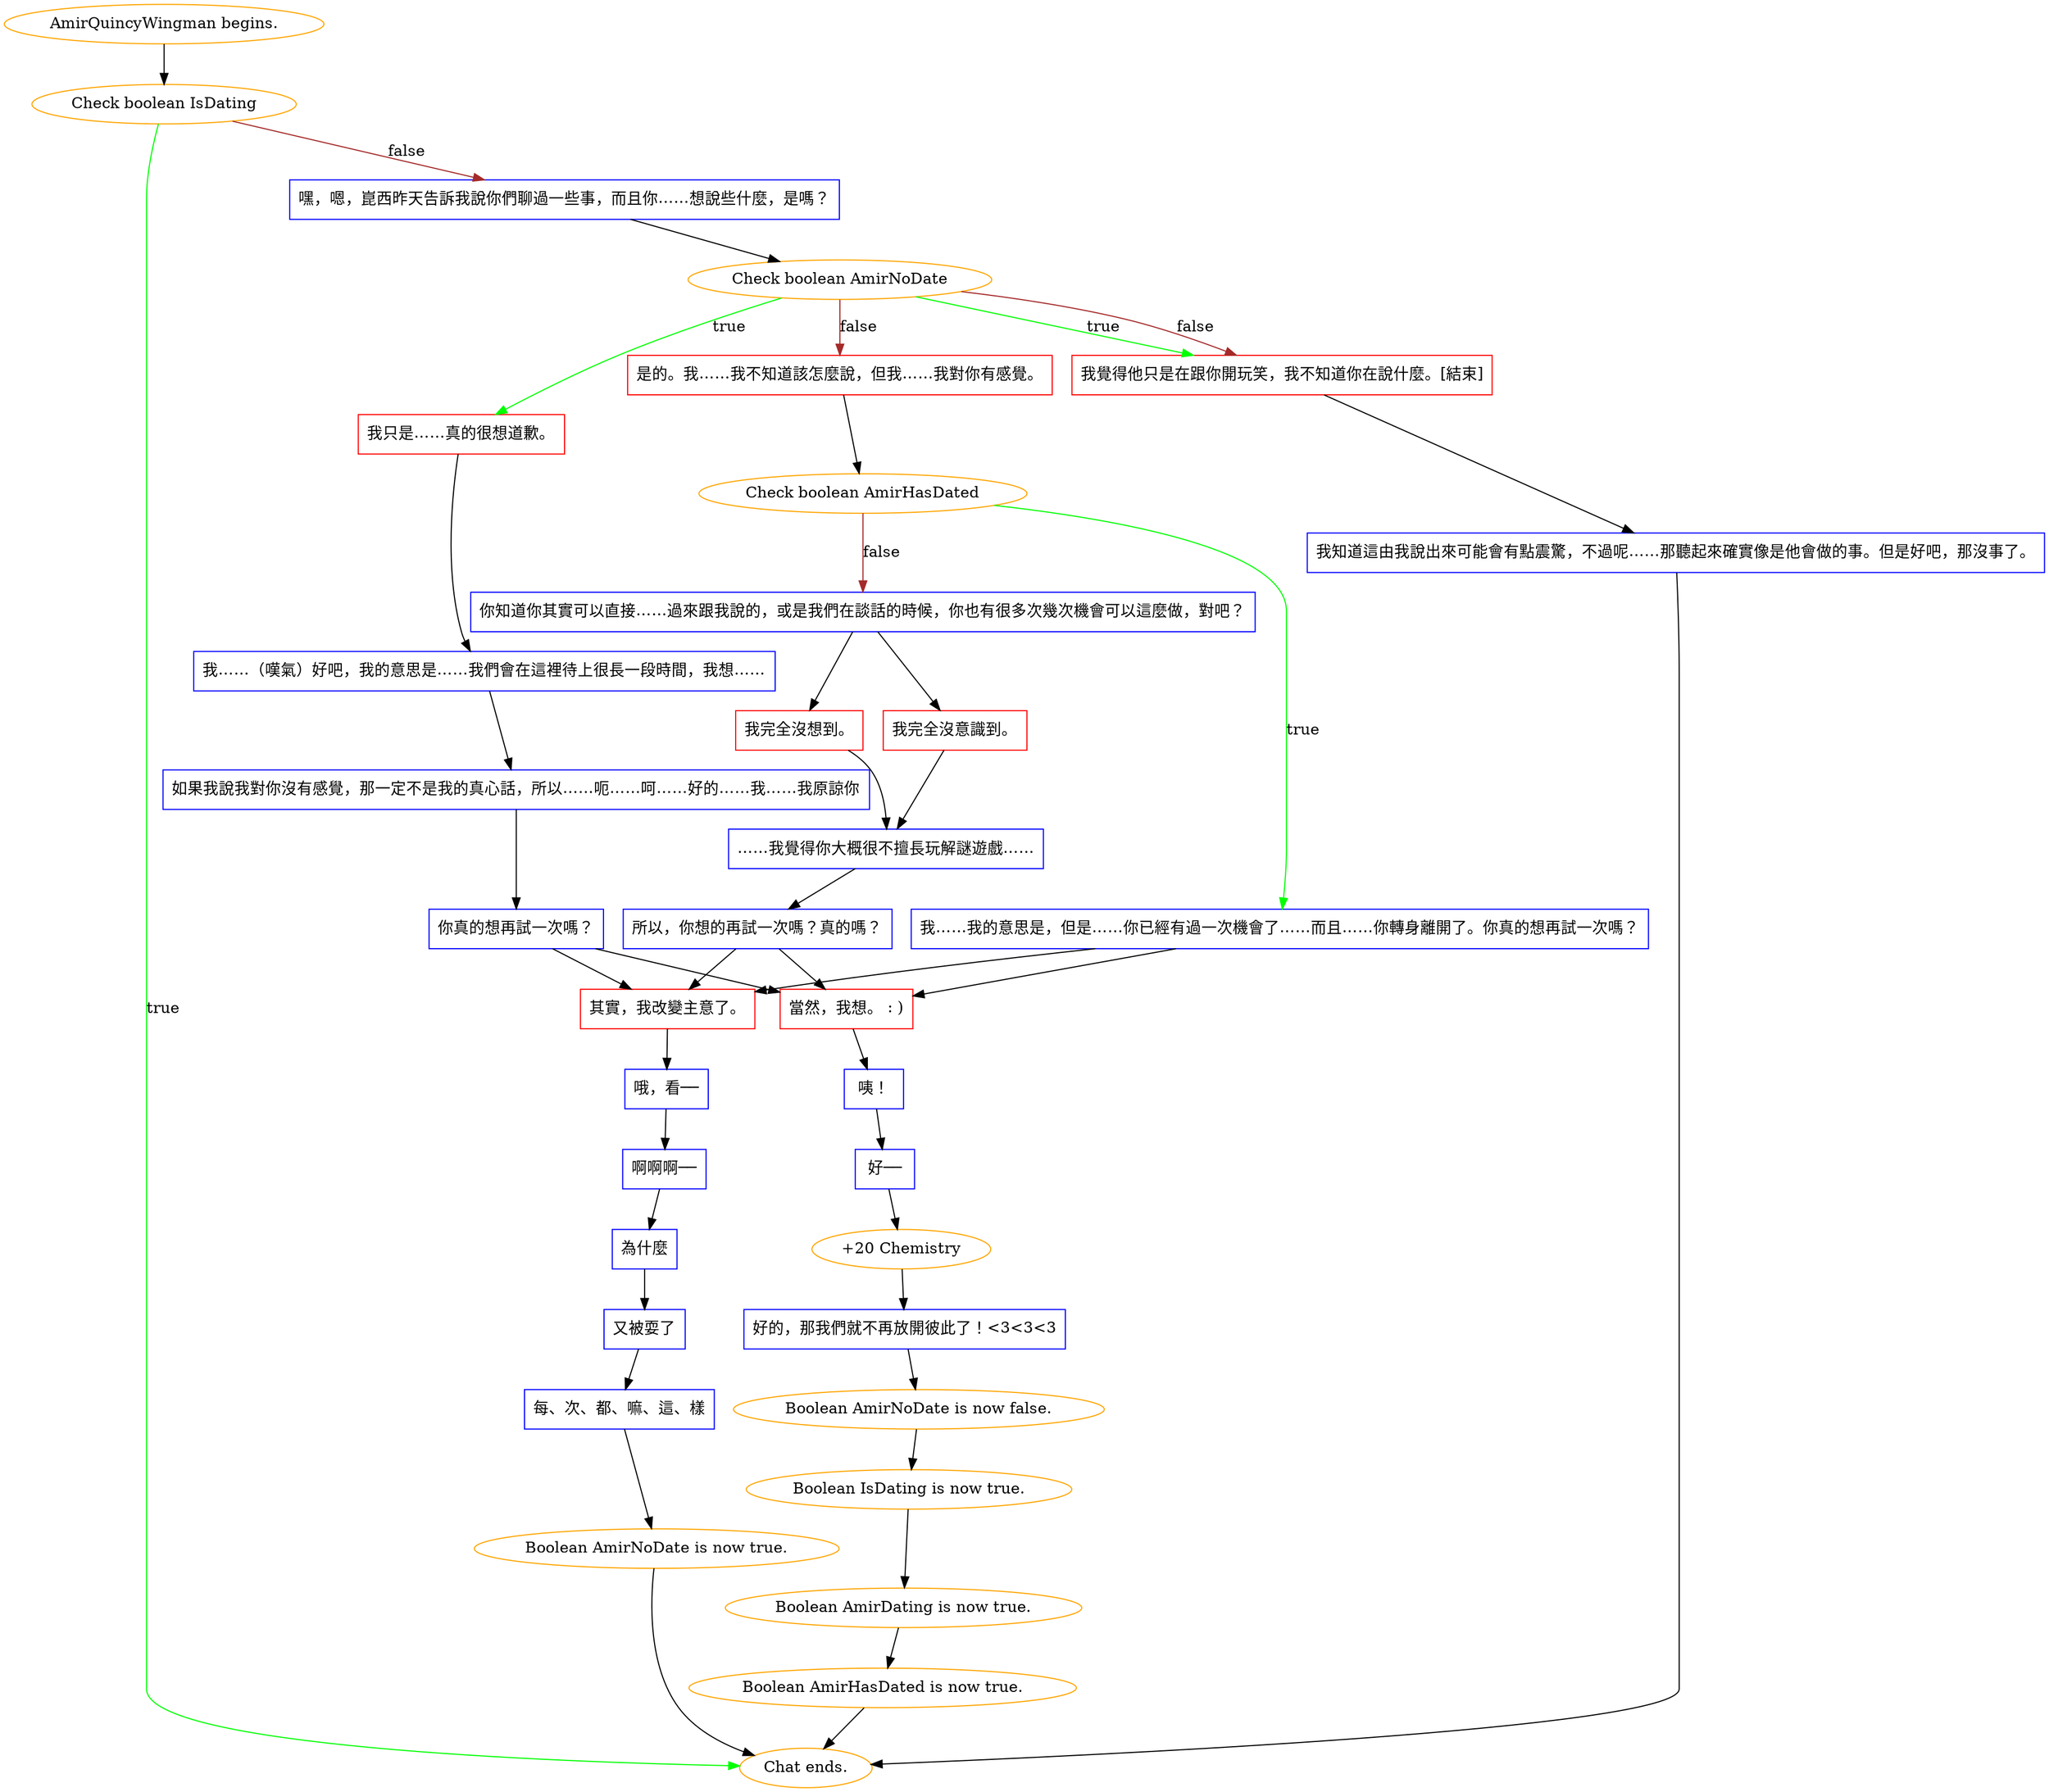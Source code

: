 digraph {
	"AmirQuincyWingman begins." [color=orange];
		"AmirQuincyWingman begins." -> j724089190;
	j724089190 [label="Check boolean IsDating",color=orange];
		j724089190 -> "Chat ends." [label=true,color=green];
		j724089190 -> j3123934193 [label=false,color=brown];
	"Chat ends." [color=orange];
	j3123934193 [label="嘿，嗯，崑西昨天告訴我說你們聊過一些事，而且你……想說些什麼，是嗎？",shape=box,color=blue];
		j3123934193 -> j1713116651;
	j1713116651 [label="Check boolean AmirNoDate",color=orange];
		j1713116651 -> j3360856638 [label=true,color=green];
		j1713116651 -> j504775677 [label=true,color=green];
		j1713116651 -> j1061124796 [label=false,color=brown];
		j1713116651 -> j504775677 [label=false,color=brown];
	j3360856638 [label="我只是……真的很想道歉。",shape=box,color=red];
		j3360856638 -> j2745086576;
	j504775677 [label="我覺得他只是在跟你開玩笑，我不知道你在說什麼。[結束]",shape=box,color=red];
		j504775677 -> j4159069492;
	j1061124796 [label="是的。我……我不知道該怎麼說，但我……我對你有感覺。",shape=box,color=red];
		j1061124796 -> j3450431594;
	j2745086576 [label="我……（嘆氣）好吧，我的意思是……我們會在這裡待上很長一段時間，我想……",shape=box,color=blue];
		j2745086576 -> j3508486066;
	j4159069492 [label="我知道這由我說出來可能會有點震驚，不過呢……那聽起來確實像是他會做的事。但是好吧，那沒事了。",shape=box,color=blue];
		j4159069492 -> "Chat ends.";
	j3450431594 [label="Check boolean AmirHasDated",color=orange];
		j3450431594 -> j2548151466 [label=true,color=green];
		j3450431594 -> j4094655818 [label=false,color=brown];
	j3508486066 [label="如果我說我對你沒有感覺，那一定不是我的真心話，所以……呃……呵……好的……我……我原諒你",shape=box,color=blue];
		j3508486066 -> j2459403738;
	j2548151466 [label="我……我的意思是，但是……你已經有過一次機會了……而且……你轉身離開了。你真的想再試一次嗎？",shape=box,color=blue];
		j2548151466 -> j2793440378;
		j2548151466 -> j952886233;
	j4094655818 [label="你知道你其實可以直接……過來跟我說的，或是我們在談話的時候，你也有很多次幾次機會可以這麼做，對吧？",shape=box,color=blue];
		j4094655818 -> j2616779011;
		j4094655818 -> j4066212702;
	j2459403738 [label="你真的想再試一次嗎？",shape=box,color=blue];
		j2459403738 -> j2793440378;
		j2459403738 -> j952886233;
	j2793440378 [label="當然，我想。 : )",shape=box,color=red];
		j2793440378 -> j4126641432;
	j952886233 [label="其實，我改變主意了。",shape=box,color=red];
		j952886233 -> j1236612258;
	j2616779011 [label="我完全沒意識到。",shape=box,color=red];
		j2616779011 -> j1116448205;
	j4066212702 [label="我完全沒想到。",shape=box,color=red];
		j4066212702 -> j1116448205;
	j4126641432 [label="咦！",shape=box,color=blue];
		j4126641432 -> j1164006755;
	j1236612258 [label="哦，看──",shape=box,color=blue];
		j1236612258 -> j107064904;
	j1116448205 [label="……我覺得你大概很不擅長玩解謎遊戲……",shape=box,color=blue];
		j1116448205 -> j1028233364;
	j1164006755 [label="好──",shape=box,color=blue];
		j1164006755 -> j3482054404;
	j107064904 [label="啊啊啊──",shape=box,color=blue];
		j107064904 -> j295120591;
	j1028233364 [label="所以，你想的再試一次嗎？真的嗎？",shape=box,color=blue];
		j1028233364 -> j2793440378;
		j1028233364 -> j952886233;
	j3482054404 [label="+20 Chemistry",color=orange];
		j3482054404 -> j983726940;
	j295120591 [label="為什麼",shape=box,color=blue];
		j295120591 -> j3201557422;
	j983726940 [label="好的，那我們就不再放開彼此了！<3<3<3",shape=box,color=blue];
		j983726940 -> j1208662821;
	j3201557422 [label="又被耍了",shape=box,color=blue];
		j3201557422 -> j903177307;
	j1208662821 [label="Boolean AmirNoDate is now false.",color=orange];
		j1208662821 -> j218661509;
	j903177307 [label="每、次、都、嘛、這、樣",shape=box,color=blue];
		j903177307 -> j1438323710;
	j218661509 [label="Boolean IsDating is now true.",color=orange];
		j218661509 -> j2815014746;
	j1438323710 [label="Boolean AmirNoDate is now true.",color=orange];
		j1438323710 -> "Chat ends.";
	j2815014746 [label="Boolean AmirDating is now true.",color=orange];
		j2815014746 -> j912964709;
	j912964709 [label="Boolean AmirHasDated is now true.",color=orange];
		j912964709 -> "Chat ends.";
}